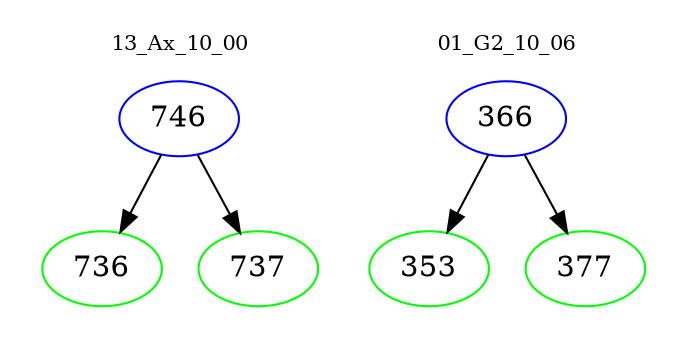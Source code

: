 digraph{
subgraph cluster_0 {
color = white
label = "13_Ax_10_00";
fontsize=10;
T0_746 [label="746", color="blue"]
T0_746 -> T0_736 [color="black"]
T0_736 [label="736", color="green"]
T0_746 -> T0_737 [color="black"]
T0_737 [label="737", color="green"]
}
subgraph cluster_1 {
color = white
label = "01_G2_10_06";
fontsize=10;
T1_366 [label="366", color="blue"]
T1_366 -> T1_353 [color="black"]
T1_353 [label="353", color="green"]
T1_366 -> T1_377 [color="black"]
T1_377 [label="377", color="green"]
}
}
